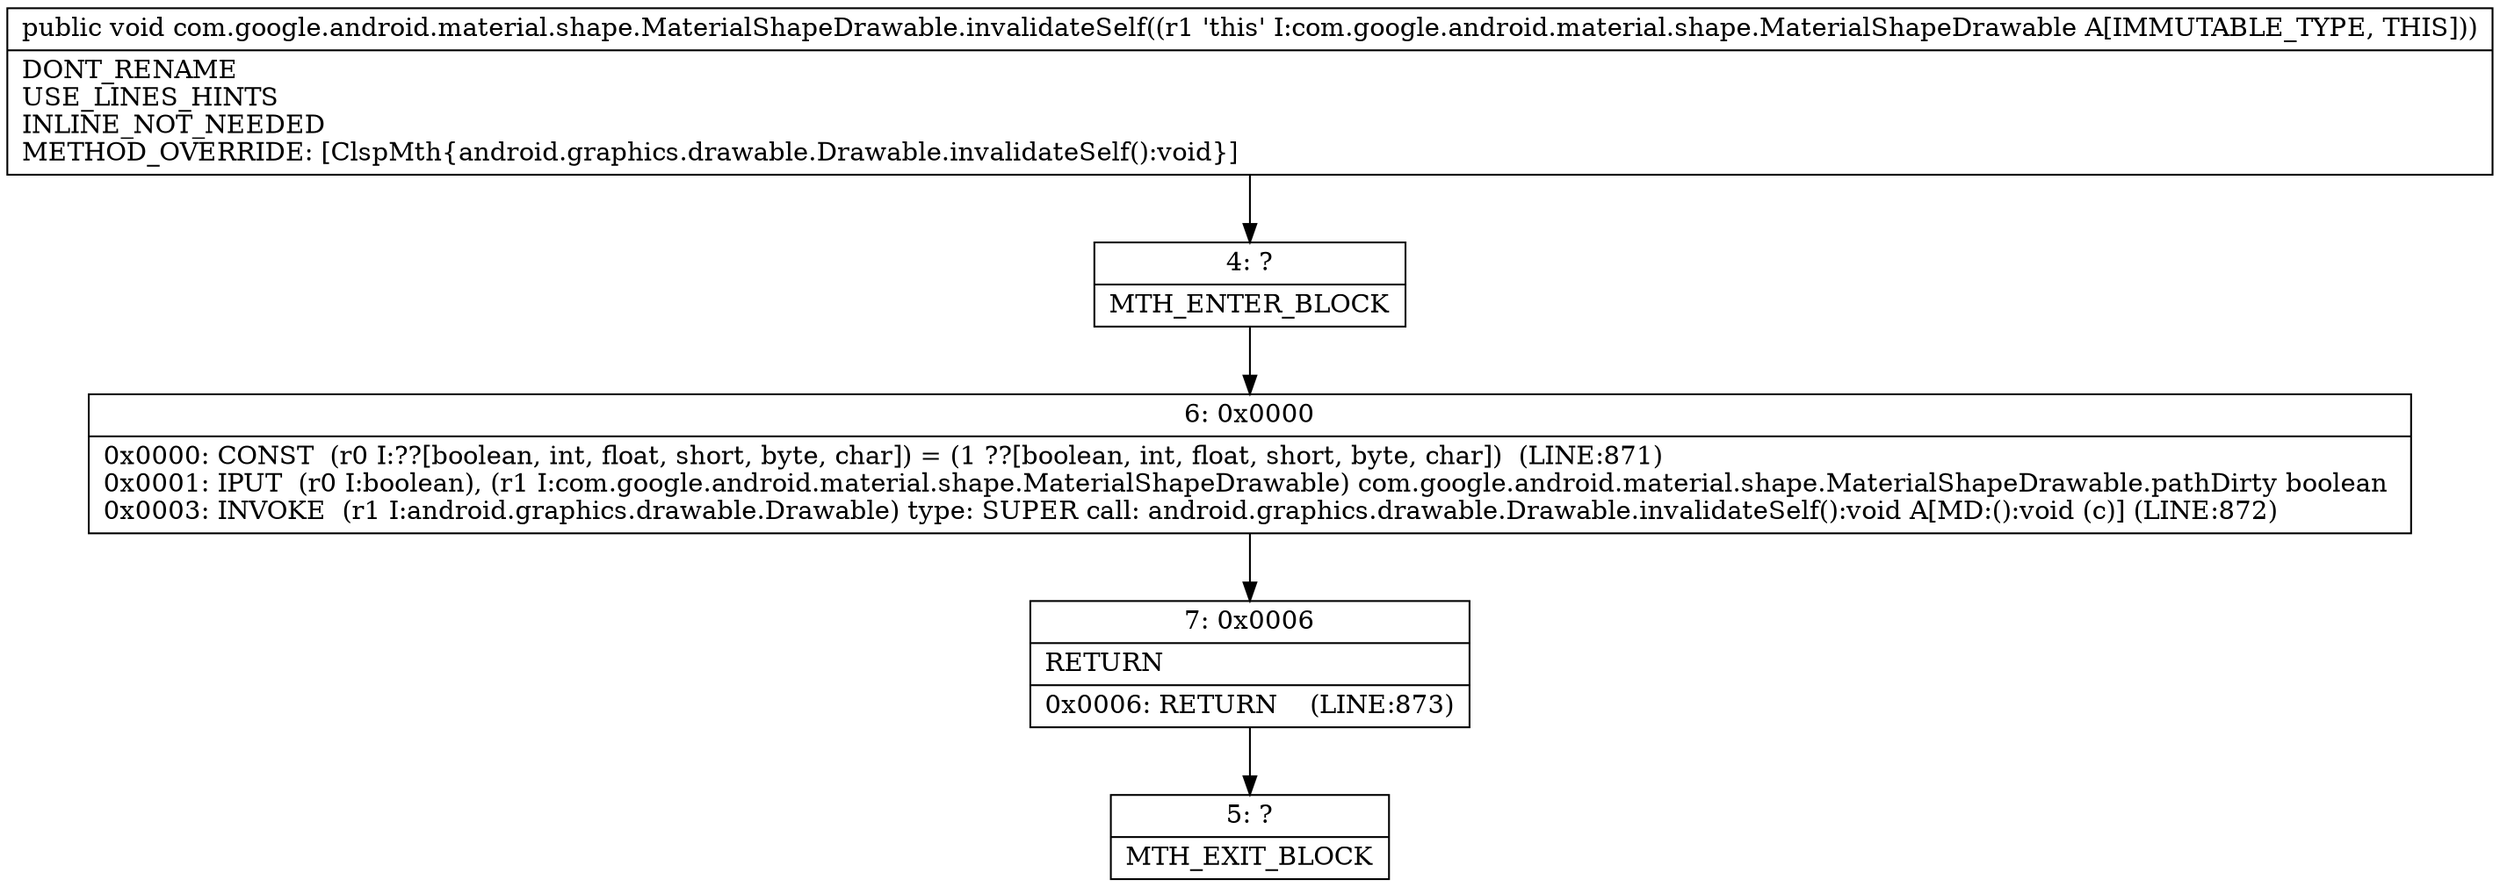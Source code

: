 digraph "CFG forcom.google.android.material.shape.MaterialShapeDrawable.invalidateSelf()V" {
Node_4 [shape=record,label="{4\:\ ?|MTH_ENTER_BLOCK\l}"];
Node_6 [shape=record,label="{6\:\ 0x0000|0x0000: CONST  (r0 I:??[boolean, int, float, short, byte, char]) = (1 ??[boolean, int, float, short, byte, char])  (LINE:871)\l0x0001: IPUT  (r0 I:boolean), (r1 I:com.google.android.material.shape.MaterialShapeDrawable) com.google.android.material.shape.MaterialShapeDrawable.pathDirty boolean \l0x0003: INVOKE  (r1 I:android.graphics.drawable.Drawable) type: SUPER call: android.graphics.drawable.Drawable.invalidateSelf():void A[MD:():void (c)] (LINE:872)\l}"];
Node_7 [shape=record,label="{7\:\ 0x0006|RETURN\l|0x0006: RETURN    (LINE:873)\l}"];
Node_5 [shape=record,label="{5\:\ ?|MTH_EXIT_BLOCK\l}"];
MethodNode[shape=record,label="{public void com.google.android.material.shape.MaterialShapeDrawable.invalidateSelf((r1 'this' I:com.google.android.material.shape.MaterialShapeDrawable A[IMMUTABLE_TYPE, THIS]))  | DONT_RENAME\lUSE_LINES_HINTS\lINLINE_NOT_NEEDED\lMETHOD_OVERRIDE: [ClspMth\{android.graphics.drawable.Drawable.invalidateSelf():void\}]\l}"];
MethodNode -> Node_4;Node_4 -> Node_6;
Node_6 -> Node_7;
Node_7 -> Node_5;
}

